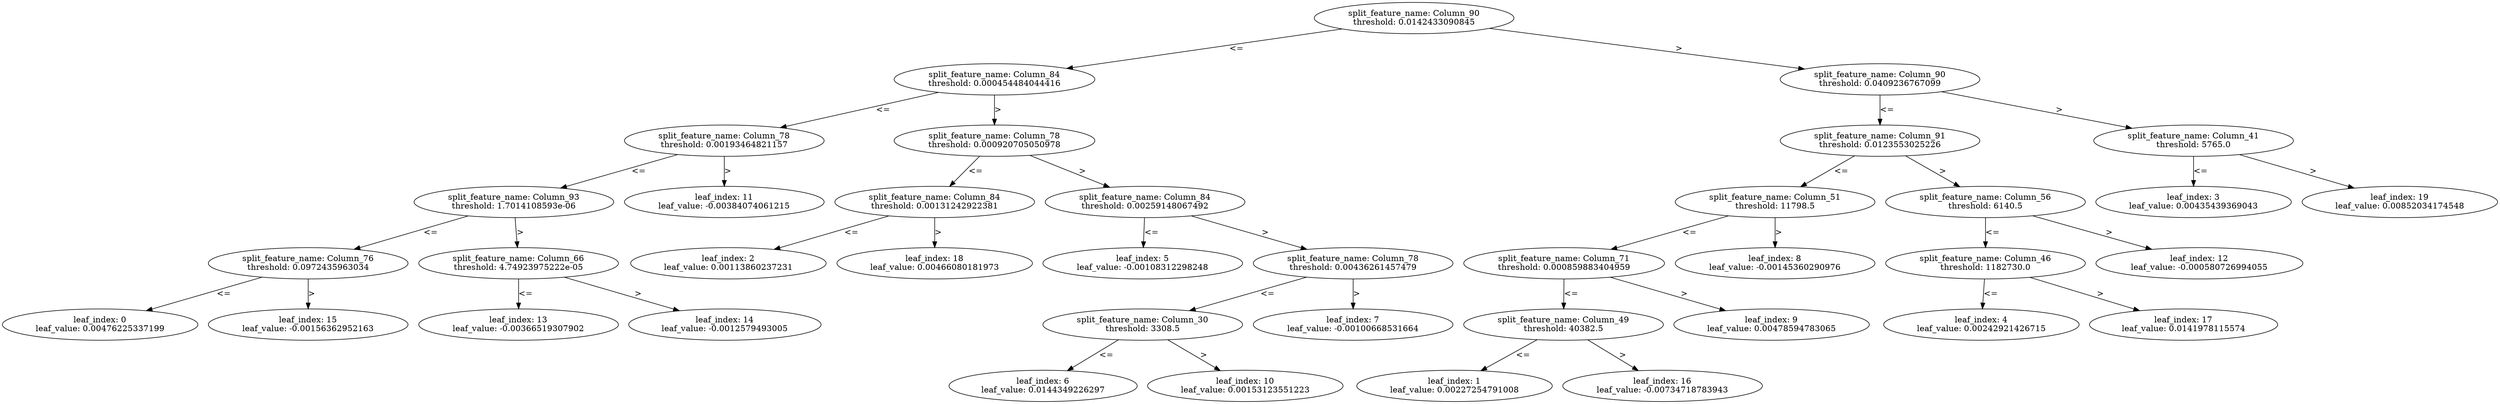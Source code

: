 digraph Tree53 {
	split0 [label="split_feature_name: Column_90\nthreshold: 0.0142433090845"]
	split1 [label="split_feature_name: Column_84\nthreshold: 0.000454484044416"]
	split10 [label="split_feature_name: Column_78\nthreshold: 0.00193464821157"]
	split12 [label="split_feature_name: Column_93\nthreshold: 1.7014108593e-06"]
	split14 [label="split_feature_name: Column_76\nthreshold: 0.0972435963034"]
	leaf0 [label="leaf_index: 0\nleaf_value: 0.00476225337199"]
	split14 -> leaf0 [label="<="]
	leaf15 [label="leaf_index: 15\nleaf_value: -0.00156362952163"]
	split14 -> leaf15 [label=">"]
	split12 -> split14 [label="<="]
	split13 [label="split_feature_name: Column_66\nthreshold: 4.74923975222e-05"]
	leaf13 [label="leaf_index: 13\nleaf_value: -0.00366519307902"]
	split13 -> leaf13 [label="<="]
	leaf14 [label="leaf_index: 14\nleaf_value: -0.0012579493005"]
	split13 -> leaf14 [label=">"]
	split12 -> split13 [label=">"]
	split10 -> split12 [label="<="]
	leaf11 [label="leaf_index: 11\nleaf_value: -0.00384074061215"]
	split10 -> leaf11 [label=">"]
	split1 -> split10 [label="<="]
	split4 [label="split_feature_name: Column_78\nthreshold: 0.000920705050978"]
	split17 [label="split_feature_name: Column_84\nthreshold: 0.00131242922381"]
	leaf2 [label="leaf_index: 2\nleaf_value: 0.00113860237231"]
	split17 -> leaf2 [label="<="]
	leaf18 [label="leaf_index: 18\nleaf_value: 0.00466080181973"]
	split17 -> leaf18 [label=">"]
	split4 -> split17 [label="<="]
	split5 [label="split_feature_name: Column_84\nthreshold: 0.00259148067492"]
	leaf5 [label="leaf_index: 5\nleaf_value: -0.00108312298248"]
	split5 -> leaf5 [label="<="]
	split6 [label="split_feature_name: Column_78\nthreshold: 0.00436261457479"]
	split9 [label="split_feature_name: Column_30\nthreshold: 3308.5"]
	leaf6 [label="leaf_index: 6\nleaf_value: 0.0144349226297"]
	split9 -> leaf6 [label="<="]
	leaf10 [label="leaf_index: 10\nleaf_value: 0.00153123551223"]
	split9 -> leaf10 [label=">"]
	split6 -> split9 [label="<="]
	leaf7 [label="leaf_index: 7\nleaf_value: -0.00100668531664"]
	split6 -> leaf7 [label=">"]
	split5 -> split6 [label=">"]
	split4 -> split5 [label=">"]
	split1 -> split4 [label=">"]
	split0 -> split1 [label="<="]
	split2 [label="split_feature_name: Column_90\nthreshold: 0.0409236767099"]
	split3 [label="split_feature_name: Column_91\nthreshold: 0.0123553025226"]
	split7 [label="split_feature_name: Column_51\nthreshold: 11798.5"]
	split8 [label="split_feature_name: Column_71\nthreshold: 0.000859883404959"]
	split15 [label="split_feature_name: Column_49\nthreshold: 40382.5"]
	leaf1 [label="leaf_index: 1\nleaf_value: 0.00227254791008"]
	split15 -> leaf1 [label="<="]
	leaf16 [label="leaf_index: 16\nleaf_value: -0.00734718783943"]
	split15 -> leaf16 [label=">"]
	split8 -> split15 [label="<="]
	leaf9 [label="leaf_index: 9\nleaf_value: 0.00478594783065"]
	split8 -> leaf9 [label=">"]
	split7 -> split8 [label="<="]
	leaf8 [label="leaf_index: 8\nleaf_value: -0.00145360290976"]
	split7 -> leaf8 [label=">"]
	split3 -> split7 [label="<="]
	split11 [label="split_feature_name: Column_56\nthreshold: 6140.5"]
	split16 [label="split_feature_name: Column_46\nthreshold: 1182730.0"]
	leaf4 [label="leaf_index: 4\nleaf_value: 0.00242921426715"]
	split16 -> leaf4 [label="<="]
	leaf17 [label="leaf_index: 17\nleaf_value: 0.0141978115574"]
	split16 -> leaf17 [label=">"]
	split11 -> split16 [label="<="]
	leaf12 [label="leaf_index: 12\nleaf_value: -0.000580726994055"]
	split11 -> leaf12 [label=">"]
	split3 -> split11 [label=">"]
	split2 -> split3 [label="<="]
	split18 [label="split_feature_name: Column_41\nthreshold: 5765.0"]
	leaf3 [label="leaf_index: 3\nleaf_value: 0.00435439369043"]
	split18 -> leaf3 [label="<="]
	leaf19 [label="leaf_index: 19\nleaf_value: 0.00852034174548"]
	split18 -> leaf19 [label=">"]
	split2 -> split18 [label=">"]
	split0 -> split2 [label=">"]
}
